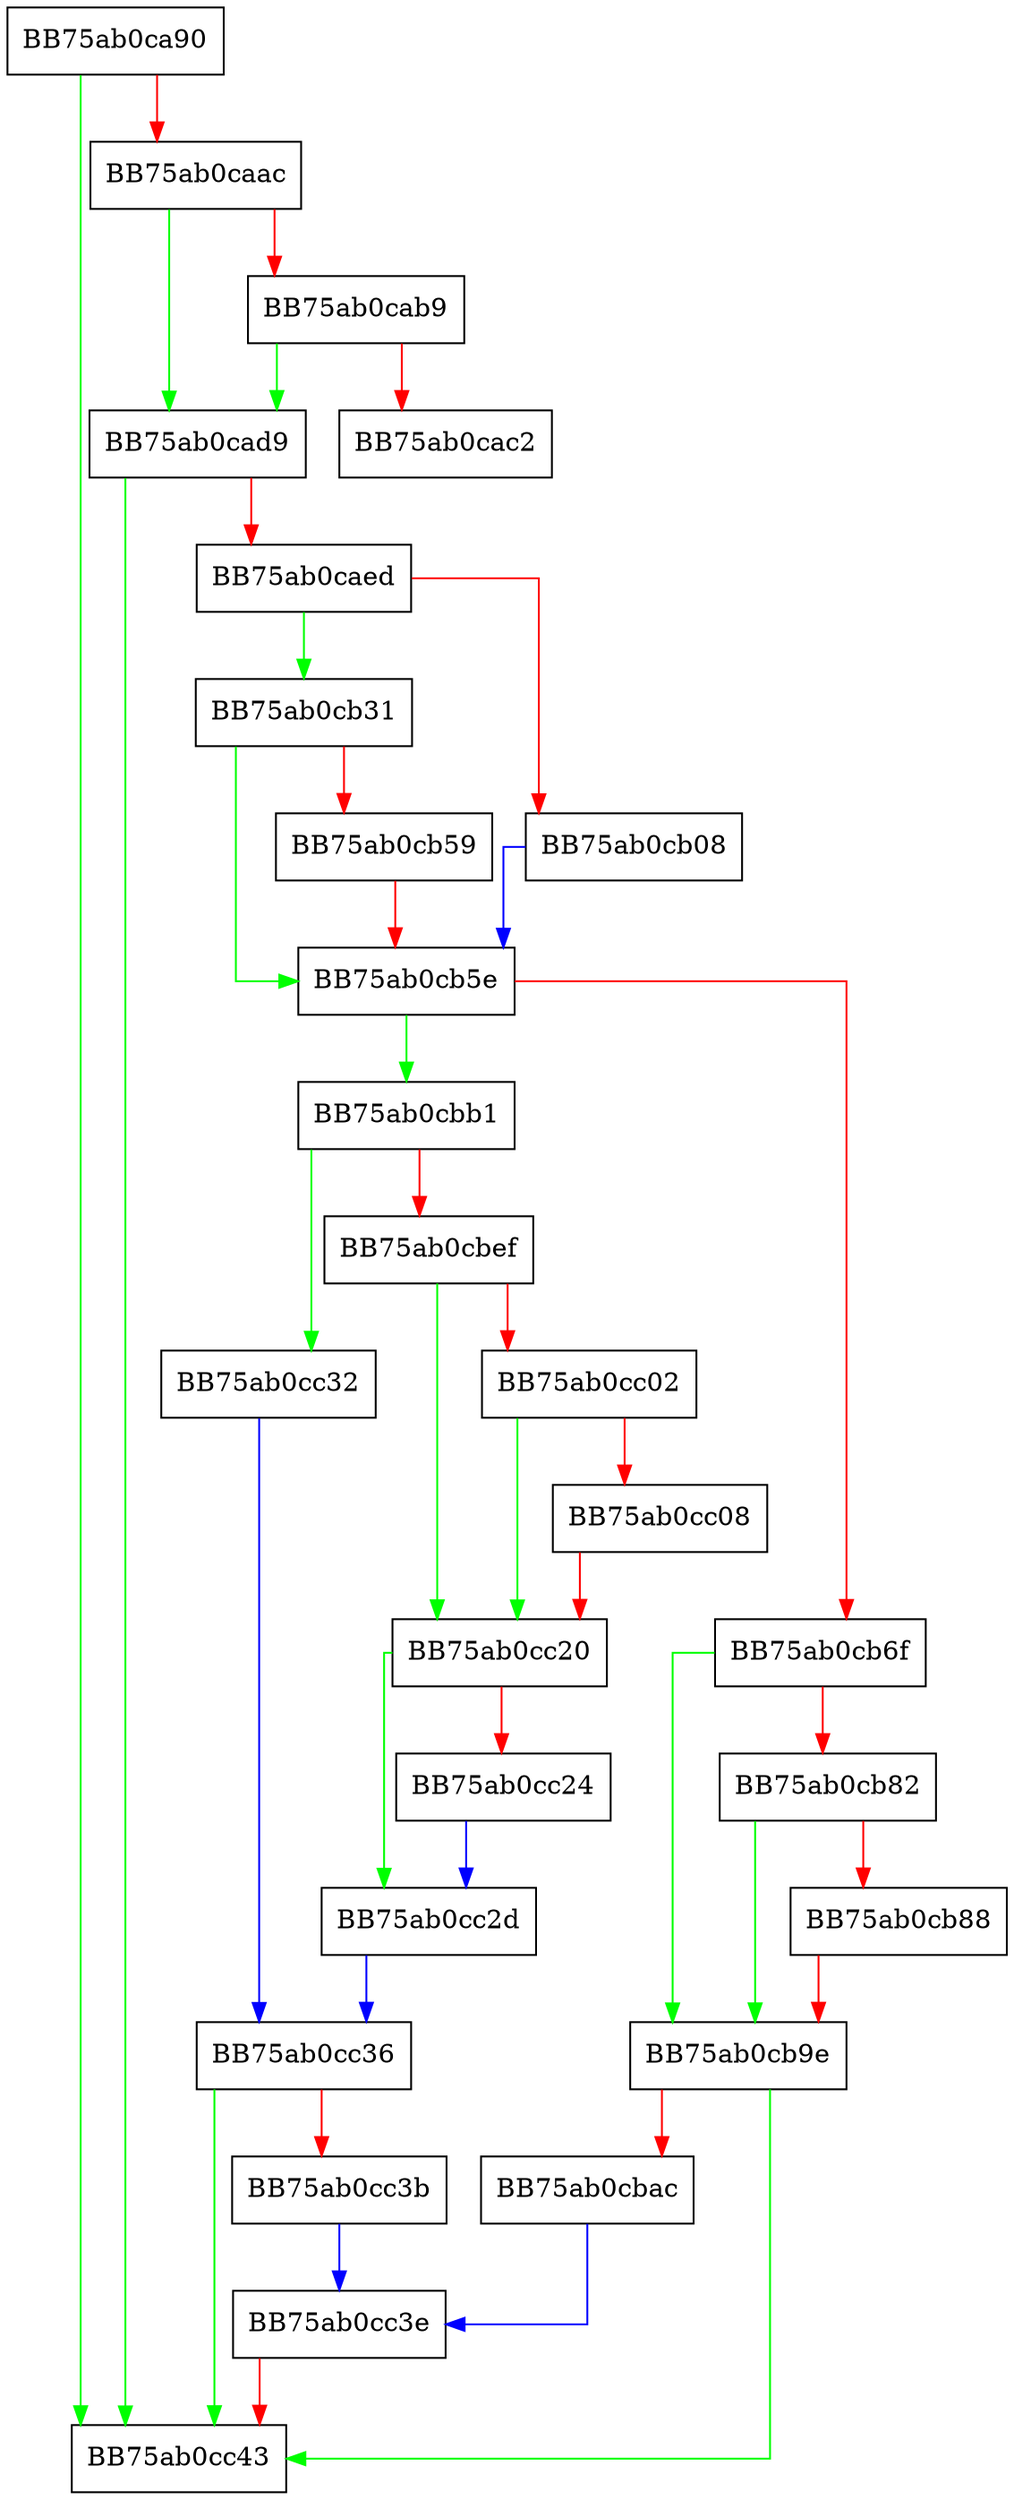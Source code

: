 digraph SetRegValueAsDword {
  node [shape="box"];
  graph [splines=ortho];
  BB75ab0ca90 -> BB75ab0cc43 [color="green"];
  BB75ab0ca90 -> BB75ab0caac [color="red"];
  BB75ab0caac -> BB75ab0cad9 [color="green"];
  BB75ab0caac -> BB75ab0cab9 [color="red"];
  BB75ab0cab9 -> BB75ab0cad9 [color="green"];
  BB75ab0cab9 -> BB75ab0cac2 [color="red"];
  BB75ab0cad9 -> BB75ab0cc43 [color="green"];
  BB75ab0cad9 -> BB75ab0caed [color="red"];
  BB75ab0caed -> BB75ab0cb31 [color="green"];
  BB75ab0caed -> BB75ab0cb08 [color="red"];
  BB75ab0cb08 -> BB75ab0cb5e [color="blue"];
  BB75ab0cb31 -> BB75ab0cb5e [color="green"];
  BB75ab0cb31 -> BB75ab0cb59 [color="red"];
  BB75ab0cb59 -> BB75ab0cb5e [color="red"];
  BB75ab0cb5e -> BB75ab0cbb1 [color="green"];
  BB75ab0cb5e -> BB75ab0cb6f [color="red"];
  BB75ab0cb6f -> BB75ab0cb9e [color="green"];
  BB75ab0cb6f -> BB75ab0cb82 [color="red"];
  BB75ab0cb82 -> BB75ab0cb9e [color="green"];
  BB75ab0cb82 -> BB75ab0cb88 [color="red"];
  BB75ab0cb88 -> BB75ab0cb9e [color="red"];
  BB75ab0cb9e -> BB75ab0cc43 [color="green"];
  BB75ab0cb9e -> BB75ab0cbac [color="red"];
  BB75ab0cbac -> BB75ab0cc3e [color="blue"];
  BB75ab0cbb1 -> BB75ab0cc32 [color="green"];
  BB75ab0cbb1 -> BB75ab0cbef [color="red"];
  BB75ab0cbef -> BB75ab0cc20 [color="green"];
  BB75ab0cbef -> BB75ab0cc02 [color="red"];
  BB75ab0cc02 -> BB75ab0cc20 [color="green"];
  BB75ab0cc02 -> BB75ab0cc08 [color="red"];
  BB75ab0cc08 -> BB75ab0cc20 [color="red"];
  BB75ab0cc20 -> BB75ab0cc2d [color="green"];
  BB75ab0cc20 -> BB75ab0cc24 [color="red"];
  BB75ab0cc24 -> BB75ab0cc2d [color="blue"];
  BB75ab0cc2d -> BB75ab0cc36 [color="blue"];
  BB75ab0cc32 -> BB75ab0cc36 [color="blue"];
  BB75ab0cc36 -> BB75ab0cc43 [color="green"];
  BB75ab0cc36 -> BB75ab0cc3b [color="red"];
  BB75ab0cc3b -> BB75ab0cc3e [color="blue"];
  BB75ab0cc3e -> BB75ab0cc43 [color="red"];
}